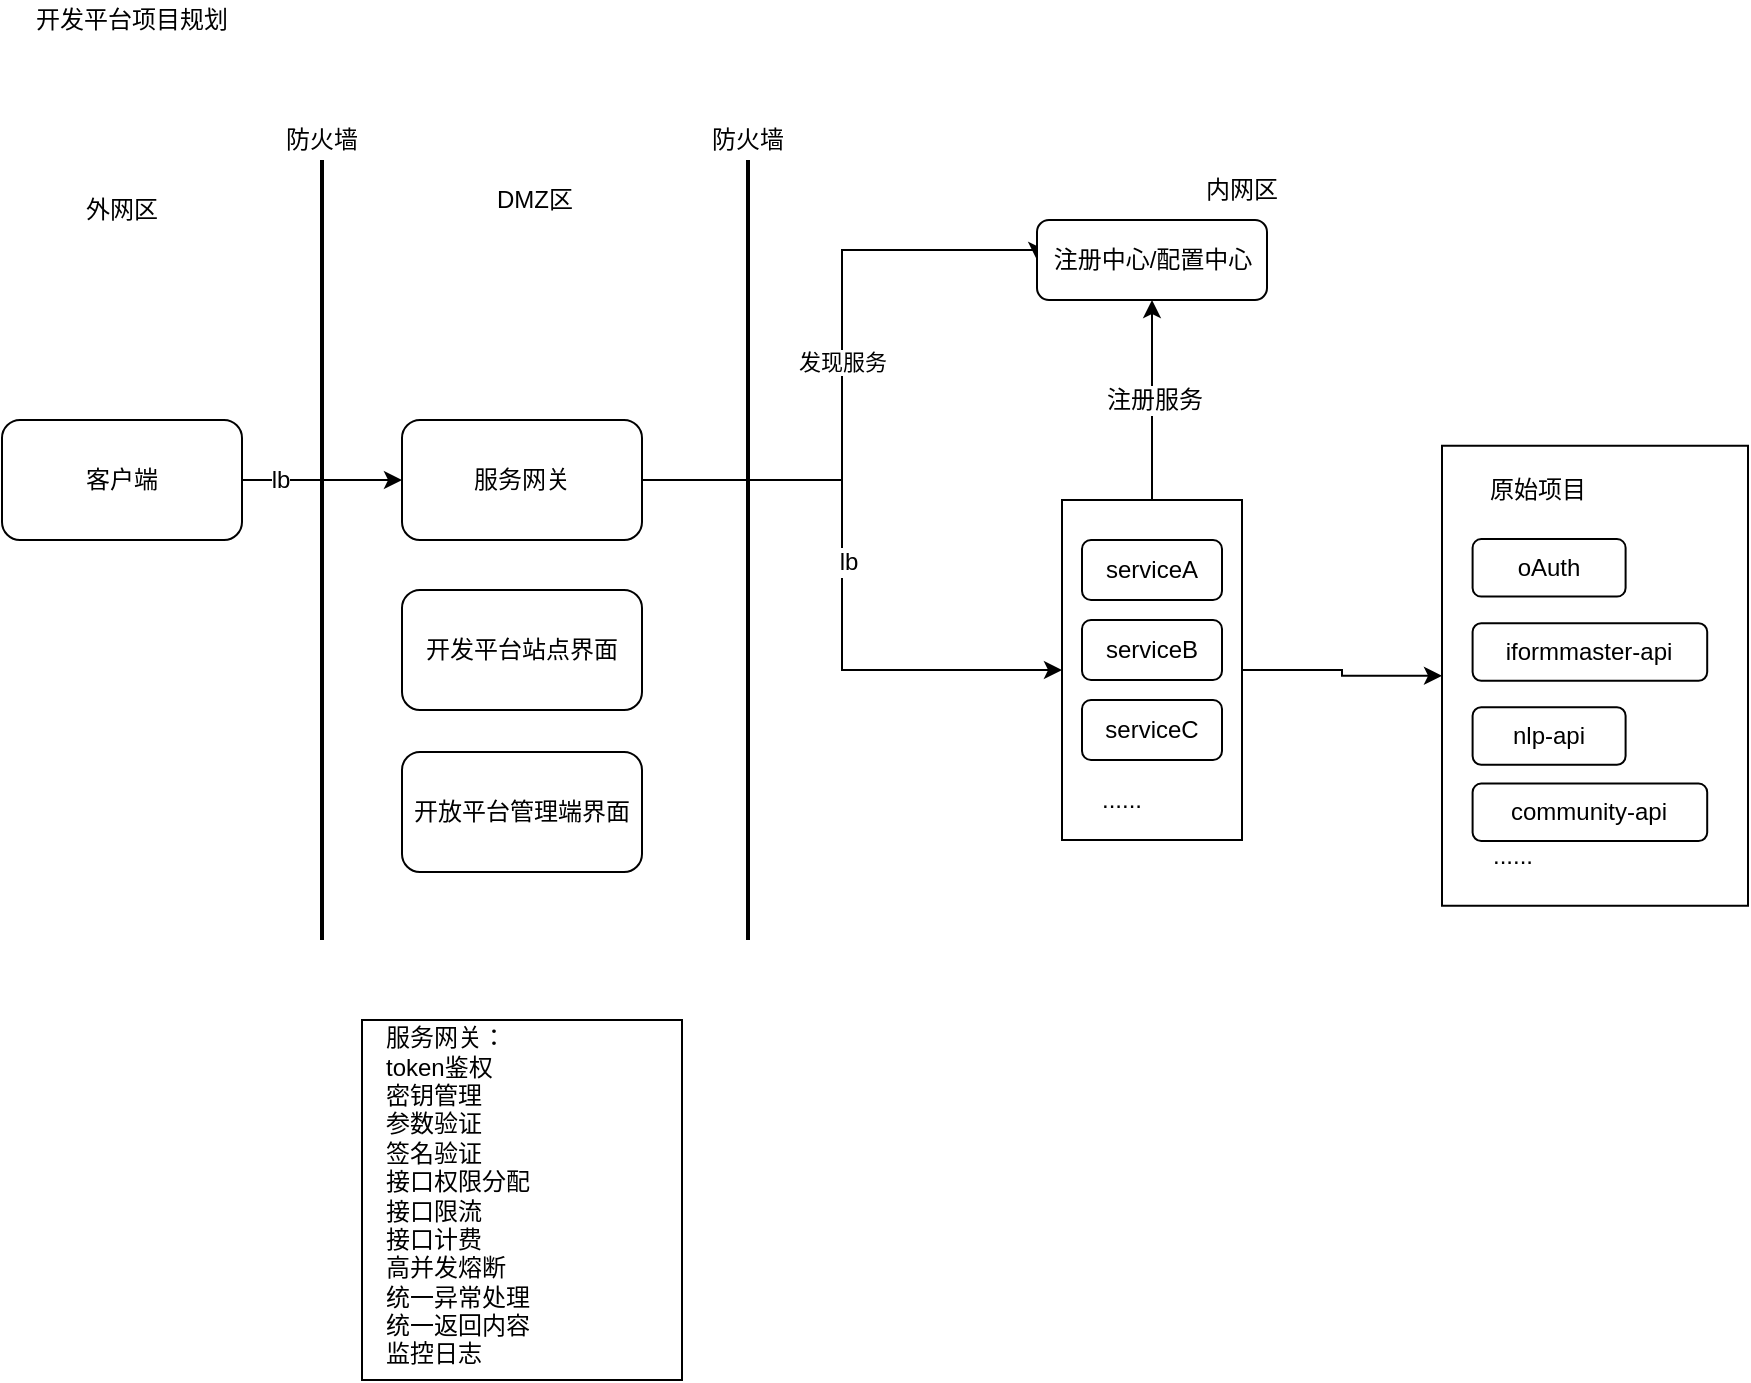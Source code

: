 <mxfile version="12.1.0" type="github" pages="1"><diagram id="MFZI1r1S3GESpv7YXmjh" name="Page-1"><mxGraphModel dx="908" dy="623" grid="1" gridSize="10" guides="1" tooltips="1" connect="1" arrows="1" fold="1" page="1" pageScale="1" pageWidth="827" pageHeight="1169" math="0" shadow="0"><root><mxCell id="0"/><mxCell id="1" parent="0"/><mxCell id="SIjYbYwOPiD9qkfPY1R6-30" style="edgeStyle=orthogonalEdgeStyle;rounded=0;orthogonalLoop=1;jettySize=auto;html=1;exitX=0.5;exitY=0;exitDx=0;exitDy=0;entryX=0.5;entryY=1;entryDx=0;entryDy=0;" edge="1" parent="1" source="SIjYbYwOPiD9qkfPY1R6-28" target="SIjYbYwOPiD9qkfPY1R6-11"><mxGeometry relative="1" as="geometry"/></mxCell><mxCell id="SIjYbYwOPiD9qkfPY1R6-31" value="注册服务" style="text;html=1;resizable=0;points=[];align=center;verticalAlign=middle;labelBackgroundColor=#ffffff;" vertex="1" connectable="0" parent="SIjYbYwOPiD9qkfPY1R6-30"><mxGeometry y="-1" relative="1" as="geometry"><mxPoint as="offset"/></mxGeometry></mxCell><mxCell id="SIjYbYwOPiD9qkfPY1R6-48" style="edgeStyle=orthogonalEdgeStyle;rounded=0;orthogonalLoop=1;jettySize=auto;html=1;entryX=0;entryY=0.5;entryDx=0;entryDy=0;" edge="1" parent="1" source="SIjYbYwOPiD9qkfPY1R6-28" target="SIjYbYwOPiD9qkfPY1R6-32"><mxGeometry relative="1" as="geometry"/></mxCell><mxCell id="SIjYbYwOPiD9qkfPY1R6-28" value="" style="rounded=0;whiteSpace=wrap;html=1;" vertex="1" parent="1"><mxGeometry x="570" y="270" width="90" height="170" as="geometry"/></mxCell><mxCell id="SIjYbYwOPiD9qkfPY1R6-16" style="edgeStyle=orthogonalEdgeStyle;rounded=0;orthogonalLoop=1;jettySize=auto;html=1;exitX=1;exitY=0.5;exitDx=0;exitDy=0;entryX=0;entryY=0.5;entryDx=0;entryDy=0;" edge="1" parent="1" source="SIjYbYwOPiD9qkfPY1R6-1" target="SIjYbYwOPiD9qkfPY1R6-2"><mxGeometry relative="1" as="geometry"/></mxCell><mxCell id="SIjYbYwOPiD9qkfPY1R6-46" value="lb" style="text;html=1;resizable=0;points=[];align=center;verticalAlign=middle;labelBackgroundColor=#ffffff;" vertex="1" connectable="0" parent="SIjYbYwOPiD9qkfPY1R6-16"><mxGeometry x="-0.525" relative="1" as="geometry"><mxPoint as="offset"/></mxGeometry></mxCell><mxCell id="SIjYbYwOPiD9qkfPY1R6-1" value="客户端" style="rounded=1;whiteSpace=wrap;html=1;" vertex="1" parent="1"><mxGeometry x="40" y="230" width="120" height="60" as="geometry"/></mxCell><mxCell id="SIjYbYwOPiD9qkfPY1R6-13" style="edgeStyle=orthogonalEdgeStyle;rounded=0;orthogonalLoop=1;jettySize=auto;html=1;exitX=1;exitY=0.5;exitDx=0;exitDy=0;entryX=0;entryY=0.5;entryDx=0;entryDy=0;" edge="1" parent="1" source="SIjYbYwOPiD9qkfPY1R6-2" target="SIjYbYwOPiD9qkfPY1R6-28"><mxGeometry relative="1" as="geometry"><mxPoint x="562" y="355" as="targetPoint"/><Array as="points"><mxPoint x="460" y="260"/><mxPoint x="460" y="355"/></Array></mxGeometry></mxCell><mxCell id="SIjYbYwOPiD9qkfPY1R6-14" value="lb" style="text;html=1;resizable=0;points=[];align=center;verticalAlign=middle;labelBackgroundColor=#ffffff;" vertex="1" connectable="0" parent="SIjYbYwOPiD9qkfPY1R6-13"><mxGeometry x="-0.076" y="3" relative="1" as="geometry"><mxPoint as="offset"/></mxGeometry></mxCell><mxCell id="SIjYbYwOPiD9qkfPY1R6-26" value="发现服务" style="edgeStyle=orthogonalEdgeStyle;rounded=0;orthogonalLoop=1;jettySize=auto;html=1;entryX=0;entryY=0.5;entryDx=0;entryDy=0;" edge="1" parent="1" source="SIjYbYwOPiD9qkfPY1R6-2" target="SIjYbYwOPiD9qkfPY1R6-11"><mxGeometry relative="1" as="geometry"><Array as="points"><mxPoint x="460" y="260"/><mxPoint x="460" y="145"/></Array></mxGeometry></mxCell><mxCell id="SIjYbYwOPiD9qkfPY1R6-2" value="服务网关" style="rounded=1;whiteSpace=wrap;html=1;" vertex="1" parent="1"><mxGeometry x="240" y="230" width="120" height="60" as="geometry"/></mxCell><mxCell id="SIjYbYwOPiD9qkfPY1R6-11" value="注册中心/配置中心" style="rounded=1;whiteSpace=wrap;html=1;" vertex="1" parent="1"><mxGeometry x="557.5" y="130" width="115" height="40" as="geometry"/></mxCell><mxCell id="SIjYbYwOPiD9qkfPY1R6-12" value="" style="group" vertex="1" connectable="0" parent="1"><mxGeometry x="560" y="280" width="90" height="150" as="geometry"/></mxCell><mxCell id="SIjYbYwOPiD9qkfPY1R6-10" value="" style="group" vertex="1" connectable="0" parent="SIjYbYwOPiD9qkfPY1R6-12"><mxGeometry width="90" height="150" as="geometry"/></mxCell><mxCell id="SIjYbYwOPiD9qkfPY1R6-6" value="serviceA" style="rounded=1;whiteSpace=wrap;html=1;" vertex="1" parent="SIjYbYwOPiD9qkfPY1R6-10"><mxGeometry x="20" y="10" width="70" height="30" as="geometry"/></mxCell><mxCell id="SIjYbYwOPiD9qkfPY1R6-7" value="serviceB" style="rounded=1;whiteSpace=wrap;html=1;" vertex="1" parent="SIjYbYwOPiD9qkfPY1R6-10"><mxGeometry x="20" y="50" width="70" height="30" as="geometry"/></mxCell><mxCell id="SIjYbYwOPiD9qkfPY1R6-8" value="serviceC" style="rounded=1;whiteSpace=wrap;html=1;" vertex="1" parent="SIjYbYwOPiD9qkfPY1R6-10"><mxGeometry x="20" y="90" width="70" height="30" as="geometry"/></mxCell><mxCell id="SIjYbYwOPiD9qkfPY1R6-9" value="......" style="text;html=1;strokeColor=none;fillColor=none;align=center;verticalAlign=middle;whiteSpace=wrap;rounded=0;" vertex="1" parent="SIjYbYwOPiD9qkfPY1R6-10"><mxGeometry x="20" y="130" width="40" height="20" as="geometry"/></mxCell><mxCell id="SIjYbYwOPiD9qkfPY1R6-15" value="" style="line;strokeWidth=2;direction=south;html=1;" vertex="1" parent="1"><mxGeometry x="195" y="100" width="10" height="390" as="geometry"/></mxCell><mxCell id="SIjYbYwOPiD9qkfPY1R6-17" value="" style="line;strokeWidth=2;direction=south;html=1;" vertex="1" parent="1"><mxGeometry x="408" y="100" width="10" height="390" as="geometry"/></mxCell><mxCell id="SIjYbYwOPiD9qkfPY1R6-18" value="外网区" style="text;html=1;resizable=0;points=[];autosize=1;align=left;verticalAlign=top;spacingTop=-4;" vertex="1" parent="1"><mxGeometry x="80" y="115" width="50" height="20" as="geometry"/></mxCell><mxCell id="SIjYbYwOPiD9qkfPY1R6-19" value="DMZ区" style="text;html=1;strokeColor=none;fillColor=none;align=center;verticalAlign=middle;whiteSpace=wrap;rounded=0;" vertex="1" parent="1"><mxGeometry x="280" y="110" width="53" height="20" as="geometry"/></mxCell><mxCell id="SIjYbYwOPiD9qkfPY1R6-20" value="防火墙" style="text;html=1;strokeColor=none;fillColor=none;align=center;verticalAlign=middle;whiteSpace=wrap;rounded=0;" vertex="1" parent="1"><mxGeometry x="180" y="80" width="40" height="20" as="geometry"/></mxCell><mxCell id="SIjYbYwOPiD9qkfPY1R6-21" value="防火墙" style="text;html=1;strokeColor=none;fillColor=none;align=center;verticalAlign=middle;whiteSpace=wrap;rounded=0;" vertex="1" parent="1"><mxGeometry x="393" y="80" width="40" height="20" as="geometry"/></mxCell><mxCell id="SIjYbYwOPiD9qkfPY1R6-43" value="" style="group" vertex="1" connectable="0" parent="1"><mxGeometry x="760" y="240" width="153" height="230" as="geometry"/></mxCell><mxCell id="SIjYbYwOPiD9qkfPY1R6-32" value="" style="rounded=0;whiteSpace=wrap;html=1;" vertex="1" parent="SIjYbYwOPiD9qkfPY1R6-43"><mxGeometry y="2.875" width="153" height="230" as="geometry"/></mxCell><mxCell id="SIjYbYwOPiD9qkfPY1R6-34" value="oAuth" style="rounded=1;whiteSpace=wrap;html=1;" vertex="1" parent="SIjYbYwOPiD9qkfPY1R6-43"><mxGeometry x="15.3" y="49.56" width="76.5" height="28.75" as="geometry"/></mxCell><mxCell id="SIjYbYwOPiD9qkfPY1R6-35" value="iformmaster-api" style="rounded=1;whiteSpace=wrap;html=1;" vertex="1" parent="SIjYbYwOPiD9qkfPY1R6-43"><mxGeometry x="15.3" y="91.617" width="117.3" height="28.75" as="geometry"/></mxCell><mxCell id="SIjYbYwOPiD9qkfPY1R6-37" value="nlp-api" style="rounded=1;whiteSpace=wrap;html=1;" vertex="1" parent="SIjYbYwOPiD9qkfPY1R6-43"><mxGeometry x="15.3" y="133.619" width="76.5" height="28.75" as="geometry"/></mxCell><mxCell id="SIjYbYwOPiD9qkfPY1R6-40" value="community-api" style="rounded=1;whiteSpace=wrap;html=1;" vertex="1" parent="SIjYbYwOPiD9qkfPY1R6-43"><mxGeometry x="15.3" y="171.788" width="117.3" height="28.75" as="geometry"/></mxCell><mxCell id="SIjYbYwOPiD9qkfPY1R6-42" value="......" style="text;html=1;strokeColor=none;fillColor=none;align=center;verticalAlign=middle;whiteSpace=wrap;rounded=0;" vertex="1" parent="SIjYbYwOPiD9qkfPY1R6-43"><mxGeometry x="15.3" y="196.814" width="40.8" height="23" as="geometry"/></mxCell><mxCell id="SIjYbYwOPiD9qkfPY1R6-47" value="原始项目" style="text;html=1;strokeColor=none;fillColor=none;align=center;verticalAlign=middle;whiteSpace=wrap;rounded=0;" vertex="1" parent="SIjYbYwOPiD9qkfPY1R6-43"><mxGeometry x="15.3" y="14.238" width="66.3" height="21.905" as="geometry"/></mxCell><mxCell id="SIjYbYwOPiD9qkfPY1R6-49" value="开发平台站点界面" style="rounded=1;whiteSpace=wrap;html=1;" vertex="1" parent="1"><mxGeometry x="240" y="315" width="120" height="60" as="geometry"/></mxCell><mxCell id="SIjYbYwOPiD9qkfPY1R6-50" value="开放平台管理端界面" style="rounded=1;whiteSpace=wrap;html=1;" vertex="1" parent="1"><mxGeometry x="240" y="396" width="120" height="60" as="geometry"/></mxCell><mxCell id="SIjYbYwOPiD9qkfPY1R6-52" value="开发平台项目规划" style="text;html=1;strokeColor=none;fillColor=none;align=center;verticalAlign=middle;whiteSpace=wrap;rounded=0;" vertex="1" parent="1"><mxGeometry x="40" y="20" width="130" height="20" as="geometry"/></mxCell><mxCell id="SIjYbYwOPiD9qkfPY1R6-61" value="" style="group" vertex="1" connectable="0" parent="1"><mxGeometry x="220" y="530" width="160" height="180" as="geometry"/></mxCell><mxCell id="SIjYbYwOPiD9qkfPY1R6-60" value="" style="rounded=0;whiteSpace=wrap;html=1;" vertex="1" parent="SIjYbYwOPiD9qkfPY1R6-61"><mxGeometry width="160" height="180" as="geometry"/></mxCell><mxCell id="SIjYbYwOPiD9qkfPY1R6-58" value="服务网关：&lt;br&gt;token鉴权&lt;br&gt;密钥管理&lt;br&gt;参数验证&lt;br&gt;签名验证&lt;br&gt;接口权限分配&lt;br&gt;接口限流&lt;br&gt;接口计费&lt;br&gt;高并发熔断&lt;br&gt;统一异常处理&lt;br&gt;统一返回内容&lt;br&gt;监控日志" style="text;html=1;strokeColor=none;fillColor=none;align=left;verticalAlign=middle;whiteSpace=wrap;rounded=0;" vertex="1" parent="SIjYbYwOPiD9qkfPY1R6-61"><mxGeometry x="10" y="3" width="140" height="170" as="geometry"/></mxCell><mxCell id="SIjYbYwOPiD9qkfPY1R6-62" value="内网区" style="text;html=1;strokeColor=none;fillColor=none;align=center;verticalAlign=middle;whiteSpace=wrap;rounded=0;" vertex="1" parent="1"><mxGeometry x="640" y="105" width="40" height="20" as="geometry"/></mxCell></root></mxGraphModel></diagram></mxfile>